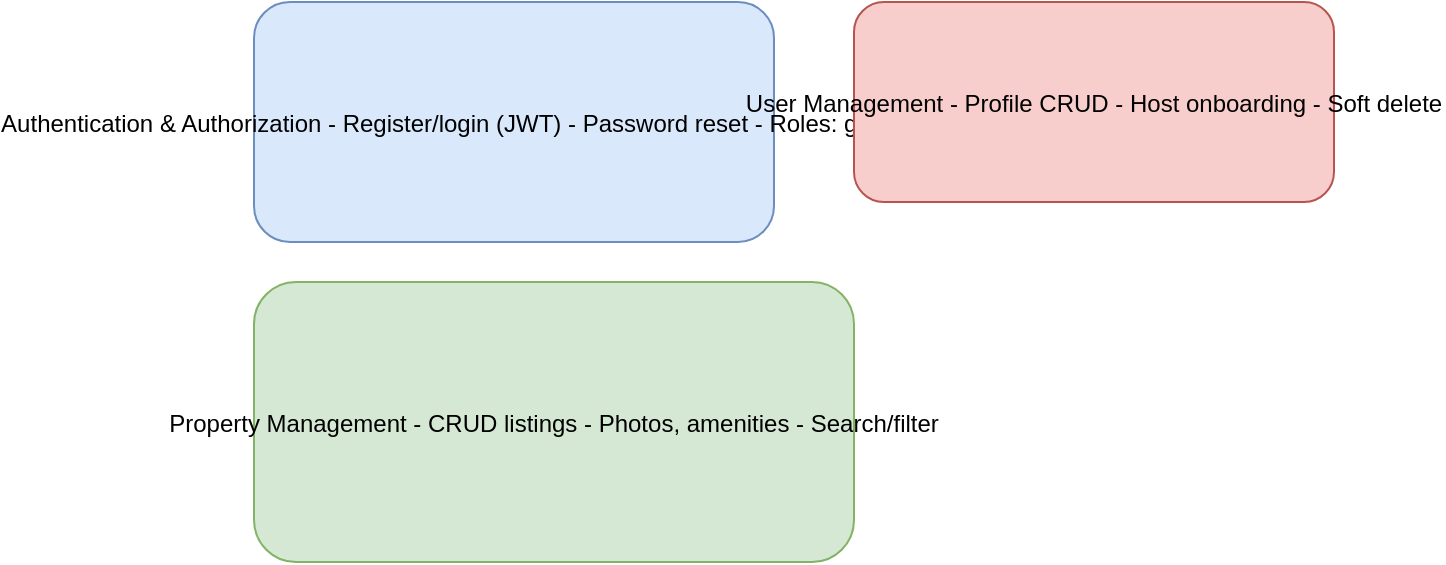 <mxfile>
  <diagram id="airbnb-features" name="Airbnb Features">
    <mxGraphModel dx="1000" dy="800" grid="1" gridSize="10" guides="1" tooltips="1" connect="1" arrows="1" fold="1" page="1">
      <root>
        <mxCell id="0"/>
        <mxCell id="1" parent="0"/>

        <mxCell id="u1" value="Authentication &amp; Authorization
- Register/login (JWT)
- Password reset
- Roles: guest/host/admin" style="rounded=1;fillColor=#dae8fc;strokeColor=#6c8ebf" vertex="1" parent="1">
          <mxGeometry x="40" y="40" width="260" height="120" as="geometry"/>
        </mxCell>

        <mxCell id="u2" value="User Management
- Profile CRUD
- Host onboarding
- Soft delete" style="rounded=1;fillColor=#f8cecc;strokeColor=#b85450" vertex="1" parent="1">
          <mxGeometry x="340" y="40" width="240" height="100" as="geometry"/>
        </mxCell>

        <mxCell id="u3" value="Property Management
- CRUD listings
- Photos, amenities
- Search/filter" style="rounded=1;fillColor=#d5e8d4;strokeColor=#82b366" vertex="1" parent="1">
          <mxGeometry x="40" y="180" width="300" height="140" as="geometry"/>
        </mxCell>

        <mxCell id="u4" value="Booking System
- Create/availability
- Lifecycle (pending/confirmed)
- Pricing & cancellations" style="rounded=1;fillColor=#fff2cc;strokeColor=#d79b00" vertex="1" parent="1">
          <mxGeometry x="380" y="180" width="300" height="140" as="geometry"/>
        </mxCell>

        <mxCell id="u5" value="Payments &amp; Payouts
- Stripe/PayPal
- Charge/capture/refund
- Webhooks" style="rounded=1;fillColor=#e1d5e7;strokeColor=#9673a6" vertex="1" parent="1">
          <mxGeometry x="40" y="360" width="300" height="120" as="geometry"/>
        </mxCell>

        <mxCell id="u6" value="Reviews &amp; Ratings
- Create & moderate
- Aggregate scores" style="rounded=1;fillColor=#f5f5f5;strokeColor=#999999" vertex="1" parent="1">
          <mxGeometry x="380" y="360" width="300" height="80" as="geometry"/>
        </mxCell>

        <mxCell id="u7" value="Messaging &amp; Notifications
- Conversations
- Email/push/websocket" style="rounded=1;fillColor=#ffd1dc;strokeColor=#ff6f91" vertex="1" parent="1">
          <mxGeometry x="40" y="500" width="300" height="80" as="geometry"/>
        </mxCell>

        <mxCell id="u8" value="Admin &amp; Monitoring
- Moderation tools
- Metrics, logs, backups" style="rounded=1;fillColor=#d6e9ff;strokeColor=#4a90e2" vertex="1" parent="1">
          <mxGeometry x="380" y="480" width="300" height="100" as="geometry"/>
        </mxCell>

        <!-- Simple connectors -->
        <mxCell id="c1" edge="1" parent="1" source="u1" target="u2" style="edgeStyle=orthogonalEdgeStyle;rounded=0;endArrow=none;html=1;">
          <mxGeometry relative="1" as="geometry"/>
        </mxCell>

        <mxCell id="c2" edge="1" parent="1" source="u3" target="u4" style="edgeStyle=orthogonalEdgeStyle;rounded=0;endArrow=none;html=1;">
          <mxGeometry relative="1" as="geometry"/>
        </mxCell>

        <mxCell id="c3" edge="1" parent="1" source="u4" target="u5" style="edgeStyle=orthogonalEdgeStyle;rounded=0;endArrow=none;html=1;">
          <mxGeometry relative="1" as="geometry"/>
        </mxCell>

      </root>
    </mxGraphModel>
  </diagram>
</mxfile>
